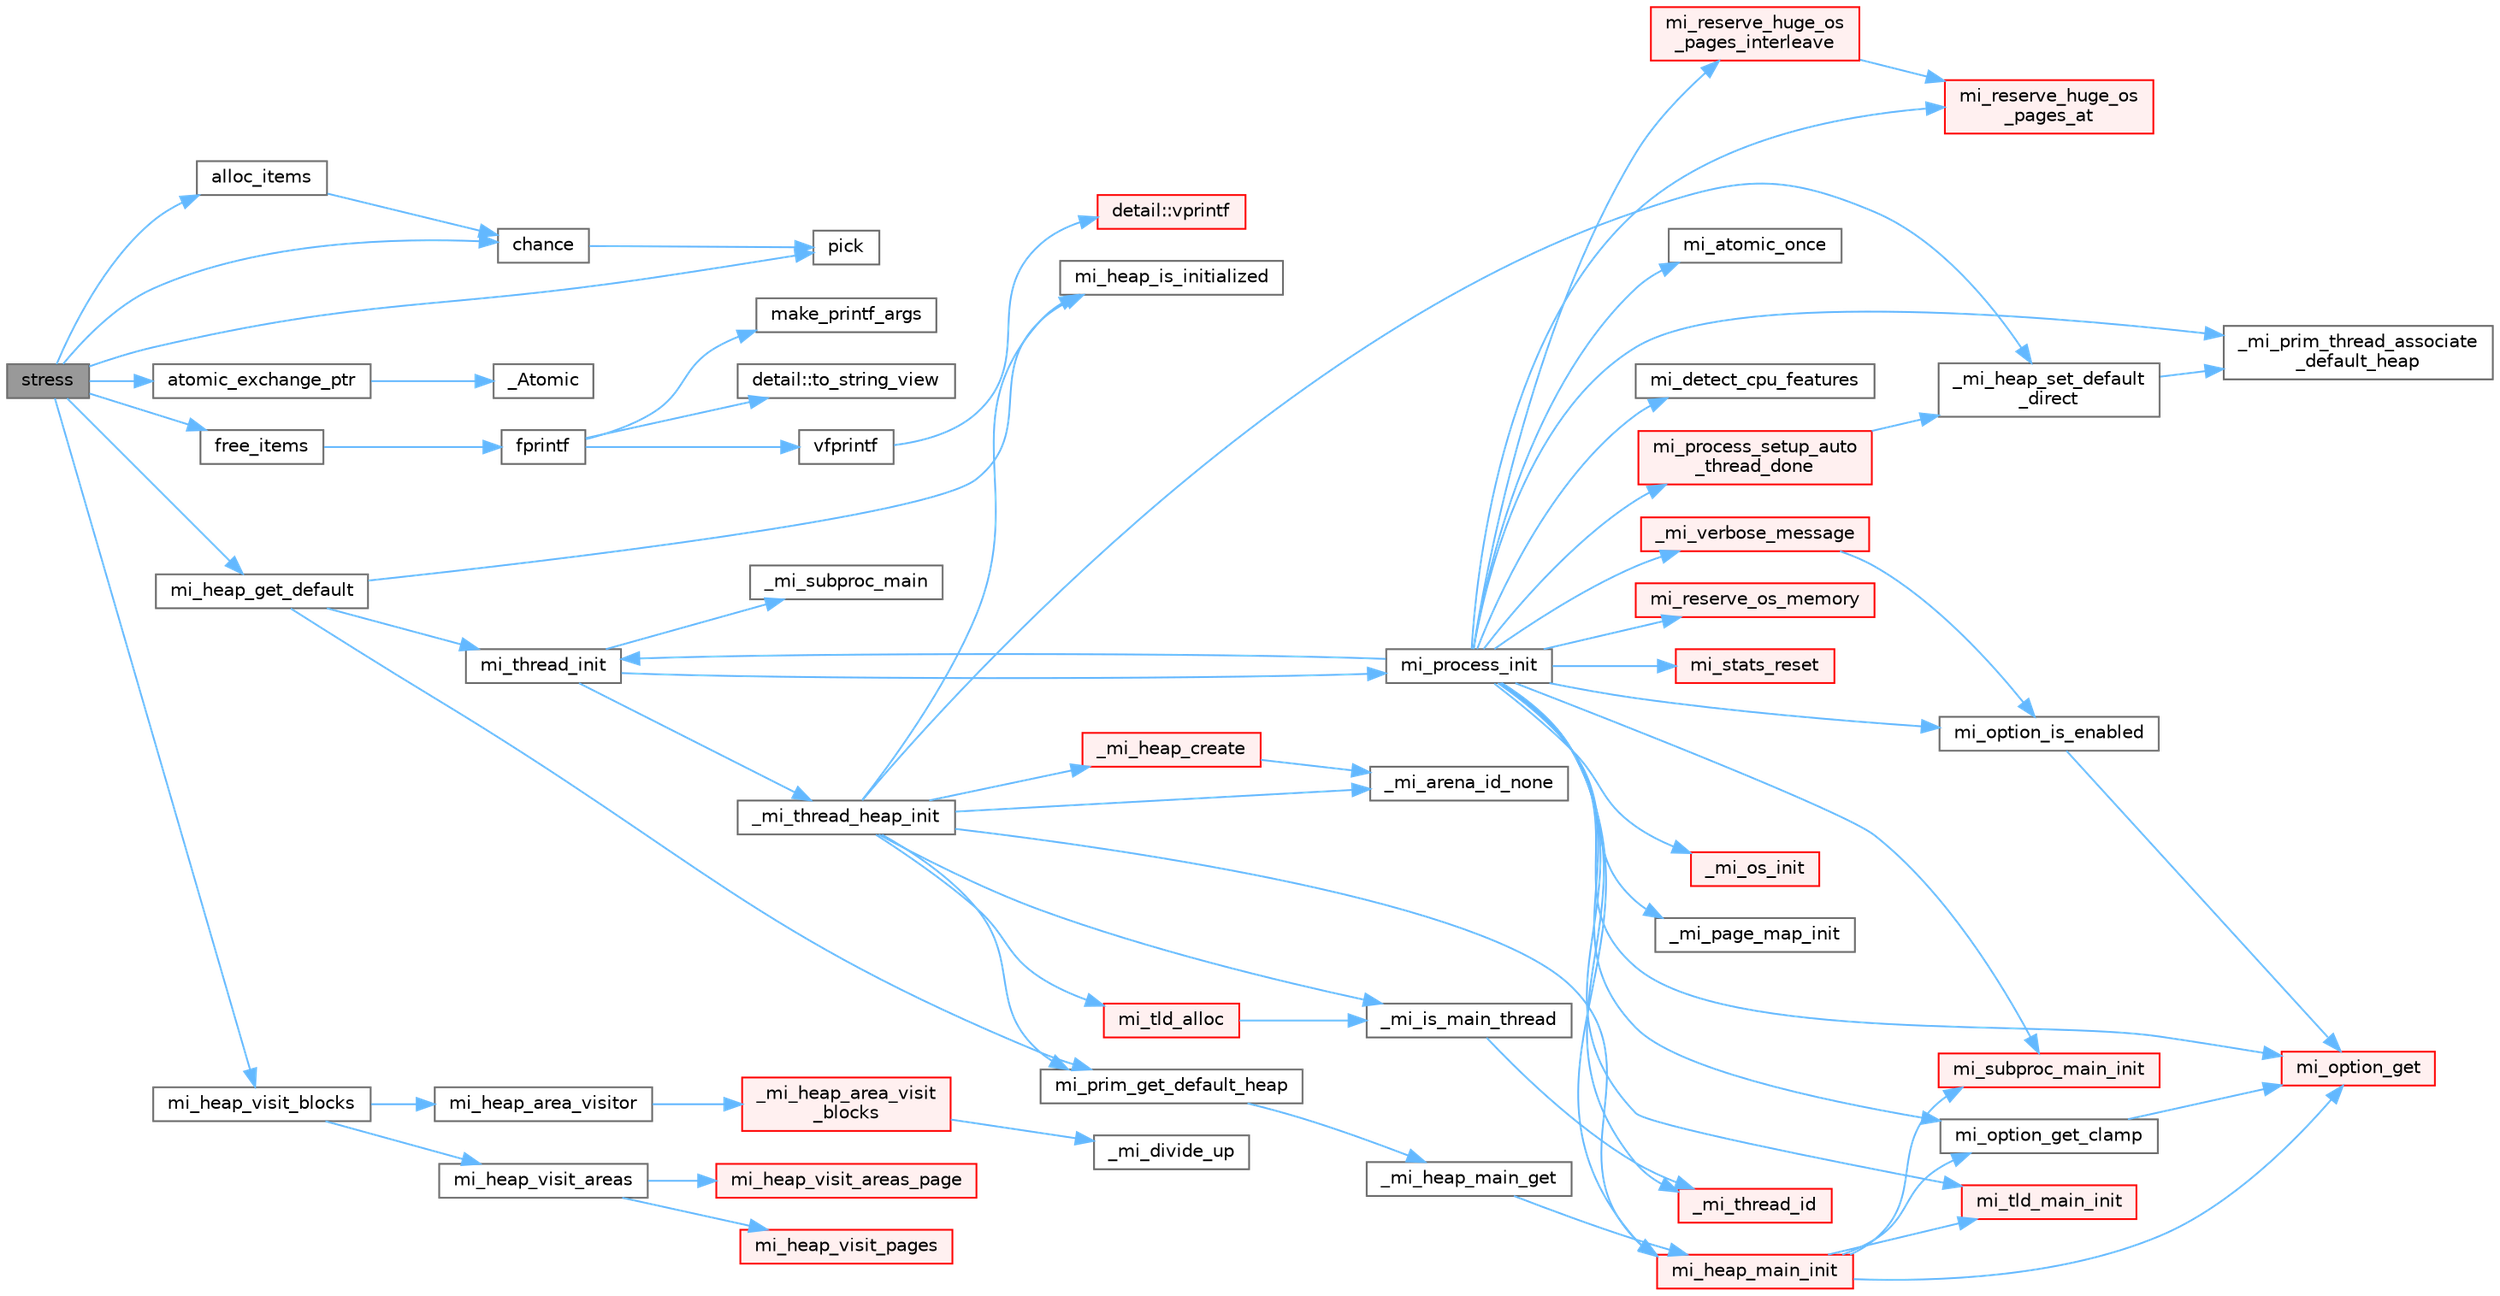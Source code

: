 digraph "stress"
{
 // LATEX_PDF_SIZE
  bgcolor="transparent";
  edge [fontname=Helvetica,fontsize=10,labelfontname=Helvetica,labelfontsize=10];
  node [fontname=Helvetica,fontsize=10,shape=box,height=0.2,width=0.4];
  rankdir="LR";
  Node1 [id="Node000001",label="stress",height=0.2,width=0.4,color="gray40", fillcolor="grey60", style="filled", fontcolor="black",tooltip=" "];
  Node1 -> Node2 [id="edge1_Node000001_Node000002",color="steelblue1",style="solid",tooltip=" "];
  Node2 [id="Node000002",label="alloc_items",height=0.2,width=0.4,color="grey40", fillcolor="white", style="filled",URL="$test-stress_8c.html#af21b855a99fbb98a8904703f8c2bba66",tooltip=" "];
  Node2 -> Node3 [id="edge2_Node000002_Node000003",color="steelblue1",style="solid",tooltip=" "];
  Node3 [id="Node000003",label="chance",height=0.2,width=0.4,color="grey40", fillcolor="white", style="filled",URL="$test-stress_8c.html#aa5aaa3f0b3f2e80c9e2efffc3de64f3a",tooltip=" "];
  Node3 -> Node4 [id="edge3_Node000003_Node000004",color="steelblue1",style="solid",tooltip=" "];
  Node4 [id="Node000004",label="pick",height=0.2,width=0.4,color="grey40", fillcolor="white", style="filled",URL="$test-stress_8c.html#aaf6bf9a5b066497b5e2ea1f97bcc77e6",tooltip=" "];
  Node1 -> Node5 [id="edge4_Node000001_Node000005",color="steelblue1",style="solid",tooltip=" "];
  Node5 [id="Node000005",label="atomic_exchange_ptr",height=0.2,width=0.4,color="grey40", fillcolor="white", style="filled",URL="$test-stress_8c.html#ae6325317eebadf7aa3b49e73b330bf02",tooltip=" "];
  Node5 -> Node6 [id="edge5_Node000005_Node000006",color="steelblue1",style="solid",tooltip=" "];
  Node6 [id="Node000006",label="_Atomic",height=0.2,width=0.4,color="grey40", fillcolor="white", style="filled",URL="$_e_a_s_t_l_2packages_2mimalloc_2include_2mimalloc_2atomic_8h.html#ad0b719b7389c8c7c8bb0df7aca86b628",tooltip=" "];
  Node1 -> Node3 [id="edge6_Node000001_Node000003",color="steelblue1",style="solid",tooltip=" "];
  Node1 -> Node7 [id="edge7_Node000001_Node000007",color="steelblue1",style="solid",tooltip=" "];
  Node7 [id="Node000007",label="free_items",height=0.2,width=0.4,color="grey40", fillcolor="white", style="filled",URL="$test-stress_8c.html#aaff126332867a6a5c05aa7d51a1504ce",tooltip=" "];
  Node7 -> Node8 [id="edge8_Node000007_Node000008",color="steelblue1",style="solid",tooltip=" "];
  Node8 [id="Node000008",label="fprintf",height=0.2,width=0.4,color="grey40", fillcolor="white", style="filled",URL="$printf_8h.html#a9f315126362cae9675de1642105e631e",tooltip=" "];
  Node8 -> Node9 [id="edge9_Node000008_Node000009",color="steelblue1",style="solid",tooltip=" "];
  Node9 [id="Node000009",label="make_printf_args",height=0.2,width=0.4,color="grey40", fillcolor="white", style="filled",URL="$printf_8h.html#a27dcc0efcda04388971dbea3c875f122",tooltip=" "];
  Node8 -> Node10 [id="edge10_Node000008_Node000010",color="steelblue1",style="solid",tooltip=" "];
  Node10 [id="Node000010",label="detail::to_string_view",height=0.2,width=0.4,color="grey40", fillcolor="white", style="filled",URL="$namespacedetail.html#abeae79fa3e1eded2d8fbd56cc9f0960e",tooltip=" "];
  Node8 -> Node11 [id="edge11_Node000008_Node000011",color="steelblue1",style="solid",tooltip=" "];
  Node11 [id="Node000011",label="vfprintf",height=0.2,width=0.4,color="grey40", fillcolor="white", style="filled",URL="$printf_8h.html#abb30aad964fc771fb52cf3ad88649df2",tooltip=" "];
  Node11 -> Node12 [id="edge12_Node000011_Node000012",color="steelblue1",style="solid",tooltip=" "];
  Node12 [id="Node000012",label="detail::vprintf",height=0.2,width=0.4,color="red", fillcolor="#FFF0F0", style="filled",URL="$namespacedetail.html#a1c8c2218e4c822aa8f743fb9c573717f",tooltip=" "];
  Node1 -> Node41 [id="edge13_Node000001_Node000041",color="steelblue1",style="solid",tooltip=" "];
  Node41 [id="Node000041",label="mi_heap_get_default",height=0.2,width=0.4,color="grey40", fillcolor="white", style="filled",URL="$group__heap.html#ga14c667a6e2c5d28762d8cb7d4e057909",tooltip=" "];
  Node41 -> Node42 [id="edge14_Node000041_Node000042",color="steelblue1",style="solid",tooltip=" "];
  Node42 [id="Node000042",label="mi_heap_is_initialized",height=0.2,width=0.4,color="grey40", fillcolor="white", style="filled",URL="$_e_a_s_t_l_2packages_2mimalloc_2include_2mimalloc_2internal_8h.html#a320c7d8a15c57974d3b105558a2a55e6",tooltip=" "];
  Node41 -> Node43 [id="edge15_Node000041_Node000043",color="steelblue1",style="solid",tooltip=" "];
  Node43 [id="Node000043",label="mi_prim_get_default_heap",height=0.2,width=0.4,color="grey40", fillcolor="white", style="filled",URL="$prim_8h.html#a986e62564728229db3ccecbd6e97fd98",tooltip=" "];
  Node43 -> Node44 [id="edge16_Node000043_Node000044",color="steelblue1",style="solid",tooltip=" "];
  Node44 [id="Node000044",label="_mi_heap_main_get",height=0.2,width=0.4,color="grey40", fillcolor="white", style="filled",URL="$_e_a_s_t_l_2packages_2mimalloc_2src_2init_8c.html#a1feeb4148fb048caf23361152895a55c",tooltip=" "];
  Node44 -> Node45 [id="edge17_Node000044_Node000045",color="steelblue1",style="solid",tooltip=" "];
  Node45 [id="Node000045",label="mi_heap_main_init",height=0.2,width=0.4,color="red", fillcolor="#FFF0F0", style="filled",URL="$_e_a_s_t_l_2packages_2mimalloc_2src_2init_8c.html#a5d8b12ae7942ecf3eb4e8ffd313a263a",tooltip=" "];
  Node45 -> Node62 [id="edge18_Node000045_Node000062",color="steelblue1",style="solid",tooltip=" "];
  Node62 [id="Node000062",label="mi_option_get",height=0.2,width=0.4,color="red", fillcolor="#FFF0F0", style="filled",URL="$group__options.html#ga7e8af195cc81d3fa64ccf2662caa565a",tooltip=" "];
  Node45 -> Node102 [id="edge19_Node000045_Node000102",color="steelblue1",style="solid",tooltip=" "];
  Node102 [id="Node000102",label="mi_option_get_clamp",height=0.2,width=0.4,color="grey40", fillcolor="white", style="filled",URL="$group__options.html#ga96ad9c406338bd314cfe878cfc9bf723",tooltip=" "];
  Node102 -> Node62 [id="edge20_Node000102_Node000062",color="steelblue1",style="solid",tooltip=" "];
  Node45 -> Node103 [id="edge21_Node000045_Node000103",color="steelblue1",style="solid",tooltip=" "];
  Node103 [id="Node000103",label="mi_subproc_main_init",height=0.2,width=0.4,color="red", fillcolor="#FFF0F0", style="filled",URL="$_e_a_s_t_l_2packages_2mimalloc_2src_2init_8c.html#a51b6f4fa5d8cbde3881bf41e2a9d7a73",tooltip=" "];
  Node45 -> Node106 [id="edge22_Node000045_Node000106",color="steelblue1",style="solid",tooltip=" "];
  Node106 [id="Node000106",label="mi_tld_main_init",height=0.2,width=0.4,color="red", fillcolor="#FFF0F0", style="filled",URL="$_e_a_s_t_l_2packages_2mimalloc_2src_2init_8c.html#a5b314759773d0dc745240cdf90e7f1b0",tooltip=" "];
  Node41 -> Node107 [id="edge23_Node000041_Node000107",color="steelblue1",style="solid",tooltip=" "];
  Node107 [id="Node000107",label="mi_thread_init",height=0.2,width=0.4,color="grey40", fillcolor="white", style="filled",URL="$group__extended.html#gaf8e73efc2cbca9ebfdfb166983a04c17",tooltip=" "];
  Node107 -> Node108 [id="edge24_Node000107_Node000108",color="steelblue1",style="solid",tooltip=" "];
  Node108 [id="Node000108",label="_mi_subproc_main",height=0.2,width=0.4,color="grey40", fillcolor="white", style="filled",URL="$_e_a_s_t_l_2packages_2mimalloc_2src_2init_8c.html#ab41c4f33f8195e6f62d943dc4d0a8d8a",tooltip=" "];
  Node107 -> Node109 [id="edge25_Node000107_Node000109",color="steelblue1",style="solid",tooltip=" "];
  Node109 [id="Node000109",label="_mi_thread_heap_init",height=0.2,width=0.4,color="grey40", fillcolor="white", style="filled",URL="$_e_a_s_t_l_2packages_2mimalloc_2src_2init_8c.html#a0283a919d877156b297aadd6725d0a04",tooltip=" "];
  Node109 -> Node110 [id="edge26_Node000109_Node000110",color="steelblue1",style="solid",tooltip=" "];
  Node110 [id="Node000110",label="_mi_arena_id_none",height=0.2,width=0.4,color="grey40", fillcolor="white", style="filled",URL="$arena_8c.html#a3f182e53b3afc059fe50cb4ad6756dc1",tooltip=" "];
  Node109 -> Node111 [id="edge27_Node000109_Node000111",color="steelblue1",style="solid",tooltip=" "];
  Node111 [id="Node000111",label="_mi_heap_create",height=0.2,width=0.4,color="red", fillcolor="#FFF0F0", style="filled",URL="$heap_8c.html#ab157bb90e19404331b916893a0ad27a2",tooltip=" "];
  Node111 -> Node110 [id="edge28_Node000111_Node000110",color="steelblue1",style="solid",tooltip=" "];
  Node109 -> Node290 [id="edge29_Node000109_Node000290",color="steelblue1",style="solid",tooltip=" "];
  Node290 [id="Node000290",label="_mi_heap_set_default\l_direct",height=0.2,width=0.4,color="grey40", fillcolor="white", style="filled",URL="$_e_a_s_t_l_2packages_2mimalloc_2src_2init_8c.html#a96662339b7c5ce88bc64ce34ac3afd62",tooltip=" "];
  Node290 -> Node291 [id="edge30_Node000290_Node000291",color="steelblue1",style="solid",tooltip=" "];
  Node291 [id="Node000291",label="_mi_prim_thread_associate\l_default_heap",height=0.2,width=0.4,color="grey40", fillcolor="white", style="filled",URL="$windows_2prim_8c.html#a14b6be498e17cdf74c6b5cb38c2ec306",tooltip=" "];
  Node109 -> Node79 [id="edge31_Node000109_Node000079",color="steelblue1",style="solid",tooltip=" "];
  Node79 [id="Node000079",label="_mi_is_main_thread",height=0.2,width=0.4,color="grey40", fillcolor="white", style="filled",URL="$_e_a_s_t_l_2packages_2mimalloc_2src_2init_8c.html#a008e0a28e7c86b15a04094d595e2c327",tooltip=" "];
  Node79 -> Node80 [id="edge32_Node000079_Node000080",color="steelblue1",style="solid",tooltip=" "];
  Node80 [id="Node000080",label="_mi_thread_id",height=0.2,width=0.4,color="red", fillcolor="#FFF0F0", style="filled",URL="$_e_a_s_t_l_2packages_2mimalloc_2src_2init_8c.html#a43068a36d7dea6ccf1e3558a27e22993",tooltip=" "];
  Node109 -> Node42 [id="edge33_Node000109_Node000042",color="steelblue1",style="solid",tooltip=" "];
  Node109 -> Node45 [id="edge34_Node000109_Node000045",color="steelblue1",style="solid",tooltip=" "];
  Node109 -> Node43 [id="edge35_Node000109_Node000043",color="steelblue1",style="solid",tooltip=" "];
  Node109 -> Node292 [id="edge36_Node000109_Node000292",color="steelblue1",style="solid",tooltip=" "];
  Node292 [id="Node000292",label="mi_tld_alloc",height=0.2,width=0.4,color="red", fillcolor="#FFF0F0", style="filled",URL="$_e_a_s_t_l_2packages_2mimalloc_2src_2init_8c.html#a69e326a3e850840d14a624a21cf66520",tooltip=" "];
  Node292 -> Node79 [id="edge37_Node000292_Node000079",color="steelblue1",style="solid",tooltip=" "];
  Node107 -> Node298 [id="edge38_Node000107_Node000298",color="steelblue1",style="solid",tooltip=" "];
  Node298 [id="Node000298",label="mi_process_init",height=0.2,width=0.4,color="grey40", fillcolor="white", style="filled",URL="$_e_a_s_t_l_2packages_2mimalloc_2src_2init_8c.html#a33e54ec86fc7da4bebb673429c399402",tooltip=" "];
  Node298 -> Node299 [id="edge39_Node000298_Node000299",color="steelblue1",style="solid",tooltip=" "];
  Node299 [id="Node000299",label="_mi_os_init",height=0.2,width=0.4,color="red", fillcolor="#FFF0F0", style="filled",URL="$os_8c.html#a01926e5fc23db557b912d0f3a9b09944",tooltip=" "];
  Node298 -> Node307 [id="edge40_Node000298_Node000307",color="steelblue1",style="solid",tooltip=" "];
  Node307 [id="Node000307",label="_mi_page_map_init",height=0.2,width=0.4,color="grey40", fillcolor="white", style="filled",URL="$_e_a_s_t_l_2packages_2mimalloc_2include_2mimalloc_2internal_8h.html#ab1d5d43c1d7d0d4adfd96fdb7270ca4b",tooltip=" "];
  Node298 -> Node291 [id="edge41_Node000298_Node000291",color="steelblue1",style="solid",tooltip=" "];
  Node298 -> Node80 [id="edge42_Node000298_Node000080",color="steelblue1",style="solid",tooltip=" "];
  Node298 -> Node156 [id="edge43_Node000298_Node000156",color="steelblue1",style="solid",tooltip=" "];
  Node156 [id="Node000156",label="_mi_verbose_message",height=0.2,width=0.4,color="red", fillcolor="#FFF0F0", style="filled",URL="$options_8c.html#ab9890036c5acb25eacd13bec3a6b0c68",tooltip=" "];
  Node156 -> Node61 [id="edge44_Node000156_Node000061",color="steelblue1",style="solid",tooltip=" "];
  Node61 [id="Node000061",label="mi_option_is_enabled",height=0.2,width=0.4,color="grey40", fillcolor="white", style="filled",URL="$group__options.html#ga459ad98f18b3fc9275474807fe0ca188",tooltip=" "];
  Node61 -> Node62 [id="edge45_Node000061_Node000062",color="steelblue1",style="solid",tooltip=" "];
  Node298 -> Node308 [id="edge46_Node000298_Node000308",color="steelblue1",style="solid",tooltip=" "];
  Node308 [id="Node000308",label="mi_atomic_once",height=0.2,width=0.4,color="grey40", fillcolor="white", style="filled",URL="$_e_a_s_t_l_2packages_2mimalloc_2include_2mimalloc_2atomic_8h.html#a3ea4d545fcae50eadc76a7ca03b53475",tooltip=" "];
  Node298 -> Node309 [id="edge47_Node000298_Node000309",color="steelblue1",style="solid",tooltip=" "];
  Node309 [id="Node000309",label="mi_detect_cpu_features",height=0.2,width=0.4,color="grey40", fillcolor="white", style="filled",URL="$_e_a_s_t_l_2packages_2mimalloc_2src_2init_8c.html#ade89d31aa0867668ae0dda8c6e543638",tooltip=" "];
  Node298 -> Node45 [id="edge48_Node000298_Node000045",color="steelblue1",style="solid",tooltip=" "];
  Node298 -> Node62 [id="edge49_Node000298_Node000062",color="steelblue1",style="solid",tooltip=" "];
  Node298 -> Node102 [id="edge50_Node000298_Node000102",color="steelblue1",style="solid",tooltip=" "];
  Node298 -> Node61 [id="edge51_Node000298_Node000061",color="steelblue1",style="solid",tooltip=" "];
  Node298 -> Node310 [id="edge52_Node000298_Node000310",color="steelblue1",style="solid",tooltip=" "];
  Node310 [id="Node000310",label="mi_process_setup_auto\l_thread_done",height=0.2,width=0.4,color="red", fillcolor="#FFF0F0", style="filled",URL="$_e_a_s_t_l_2packages_2mimalloc_2src_2init_8c.html#af68972991f40a9c01ebc1c220ba78170",tooltip=" "];
  Node310 -> Node290 [id="edge53_Node000310_Node000290",color="steelblue1",style="solid",tooltip=" "];
  Node298 -> Node312 [id="edge54_Node000298_Node000312",color="steelblue1",style="solid",tooltip=" "];
  Node312 [id="Node000312",label="mi_reserve_huge_os\l_pages_at",height=0.2,width=0.4,color="red", fillcolor="#FFF0F0", style="filled",URL="$group__extended.html#ga7795a13d20087447281858d2c771cca1",tooltip=" "];
  Node298 -> Node322 [id="edge55_Node000298_Node000322",color="steelblue1",style="solid",tooltip=" "];
  Node322 [id="Node000322",label="mi_reserve_huge_os\l_pages_interleave",height=0.2,width=0.4,color="red", fillcolor="#FFF0F0", style="filled",URL="$group__extended.html#ga3132f521fb756fc0e8ec0b74fb58df50",tooltip=" "];
  Node322 -> Node312 [id="edge56_Node000322_Node000312",color="steelblue1",style="solid",tooltip=" "];
  Node298 -> Node323 [id="edge57_Node000298_Node000323",color="steelblue1",style="solid",tooltip=" "];
  Node323 [id="Node000323",label="mi_reserve_os_memory",height=0.2,width=0.4,color="red", fillcolor="#FFF0F0", style="filled",URL="$group__extended.html#ga00ec3324b6b2591c7fe3677baa30a767",tooltip=" "];
  Node298 -> Node324 [id="edge58_Node000298_Node000324",color="steelblue1",style="solid",tooltip=" "];
  Node324 [id="Node000324",label="mi_stats_reset",height=0.2,width=0.4,color="red", fillcolor="#FFF0F0", style="filled",URL="$group__extended.html#ga3bb8468b8cfcc6e2a61d98aee85c5f99",tooltip="Reset statistics."];
  Node298 -> Node103 [id="edge59_Node000298_Node000103",color="steelblue1",style="solid",tooltip=" "];
  Node298 -> Node107 [id="edge60_Node000298_Node000107",color="steelblue1",style="solid",tooltip=" "];
  Node298 -> Node106 [id="edge61_Node000298_Node000106",color="steelblue1",style="solid",tooltip=" "];
  Node1 -> Node326 [id="edge62_Node000001_Node000326",color="steelblue1",style="solid",tooltip=" "];
  Node326 [id="Node000326",label="mi_heap_visit_blocks",height=0.2,width=0.4,color="grey40", fillcolor="white", style="filled",URL="$group__analysis.html#ga70c46687dc6e9dc98b232b02646f8bed",tooltip=" "];
  Node326 -> Node327 [id="edge63_Node000326_Node000327",color="steelblue1",style="solid",tooltip=" "];
  Node327 [id="Node000327",label="mi_heap_area_visitor",height=0.2,width=0.4,color="grey40", fillcolor="white", style="filled",URL="$heap_8c.html#a7db34d22f30555e40a1cdb18229415f5",tooltip=" "];
  Node327 -> Node328 [id="edge64_Node000327_Node000328",color="steelblue1",style="solid",tooltip=" "];
  Node328 [id="Node000328",label="_mi_heap_area_visit\l_blocks",height=0.2,width=0.4,color="red", fillcolor="#FFF0F0", style="filled",URL="$heap_8c.html#a24d0a918a8f67f649846aa540743d1f3",tooltip=" "];
  Node328 -> Node174 [id="edge65_Node000328_Node000174",color="steelblue1",style="solid",tooltip=" "];
  Node174 [id="Node000174",label="_mi_divide_up",height=0.2,width=0.4,color="grey40", fillcolor="white", style="filled",URL="$_e_a_s_t_l_2packages_2mimalloc_2include_2mimalloc_2internal_8h.html#a693e5b64e9a4644c716974dda2395edc",tooltip=" "];
  Node326 -> Node360 [id="edge66_Node000326_Node000360",color="steelblue1",style="solid",tooltip=" "];
  Node360 [id="Node000360",label="mi_heap_visit_areas",height=0.2,width=0.4,color="grey40", fillcolor="white", style="filled",URL="$heap_8c.html#a2a46266e4b06fa4e7fa8e8427767bd8f",tooltip=" "];
  Node360 -> Node361 [id="edge67_Node000360_Node000361",color="steelblue1",style="solid",tooltip=" "];
  Node361 [id="Node000361",label="mi_heap_visit_areas_page",height=0.2,width=0.4,color="red", fillcolor="#FFF0F0", style="filled",URL="$heap_8c.html#ac4b05480a9141cb333105b8c1755a5a5",tooltip=" "];
  Node360 -> Node363 [id="edge68_Node000360_Node000363",color="steelblue1",style="solid",tooltip=" "];
  Node363 [id="Node000363",label="mi_heap_visit_pages",height=0.2,width=0.4,color="red", fillcolor="#FFF0F0", style="filled",URL="$heap_8c.html#aaf0ac2b53e4e2e6abcbbcd10faf21b11",tooltip=" "];
  Node1 -> Node4 [id="edge69_Node000001_Node000004",color="steelblue1",style="solid",tooltip=" "];
}
